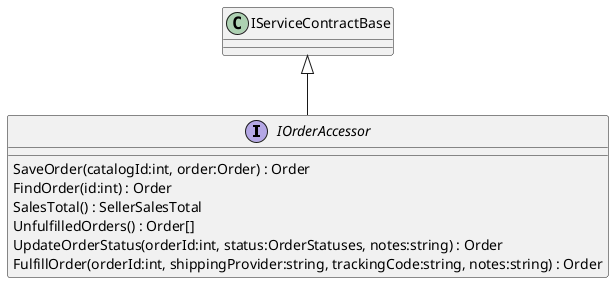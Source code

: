 @startuml
interface IOrderAccessor {
    SaveOrder(catalogId:int, order:Order) : Order
    FindOrder(id:int) : Order
    SalesTotal() : SellerSalesTotal
    UnfulfilledOrders() : Order[]
    UpdateOrderStatus(orderId:int, status:OrderStatuses, notes:string) : Order
    FulfillOrder(orderId:int, shippingProvider:string, trackingCode:string, notes:string) : Order
}
IServiceContractBase <|-- IOrderAccessor
@enduml
